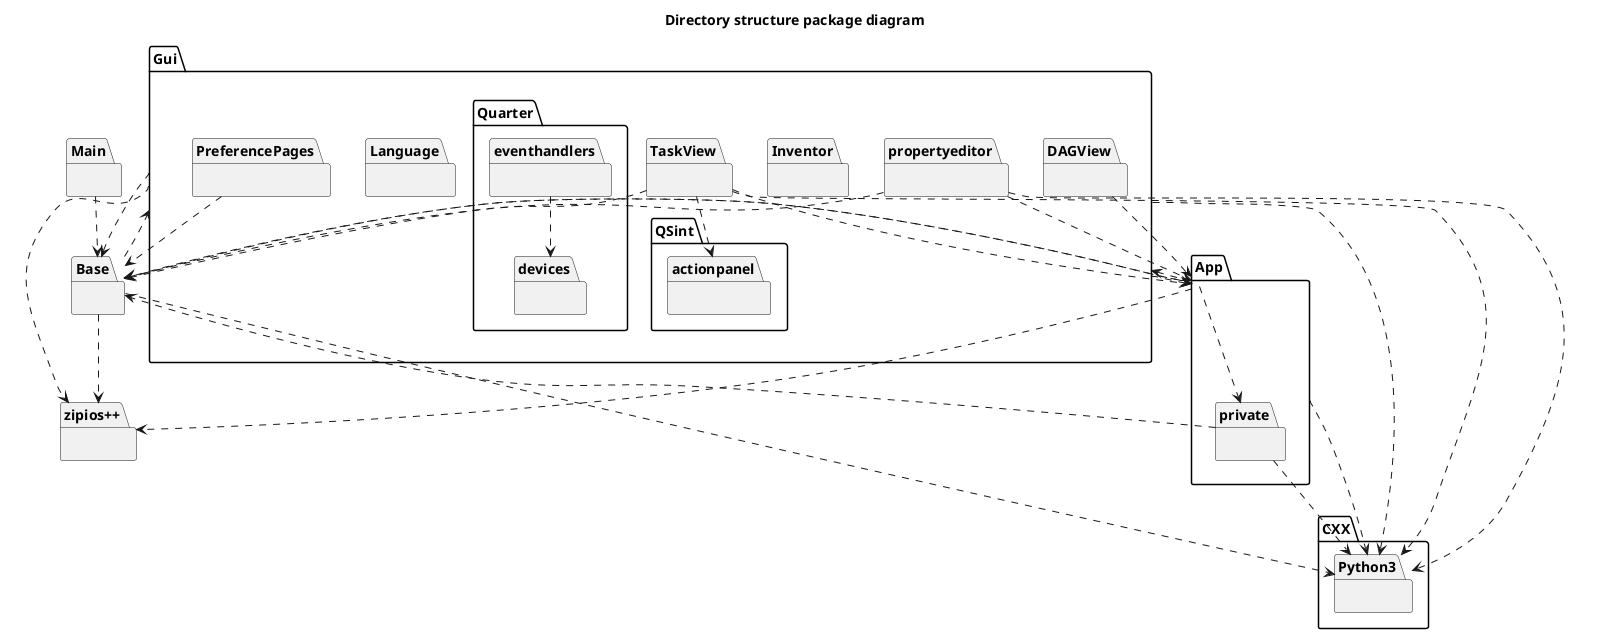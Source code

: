 @startuml
title Directory structure package diagram
package [Base] as C_0005614219575140048477 [[https://github.com/FreeCAD/FreeCAD/blob/2fcc5317fe3aee96ca73475986a577719fc78e20/src/Base/Bitmask.h#L50{Base}]] {
}
package [CXX] as C_0012552770846824538855 {
package [Python3] as C_0008172255052158954565 [[https://github.com/FreeCAD/FreeCAD/blob/2fcc5317fe3aee96ca73475986a577719fc78e20/src/CXX/Python3/IndirectPythonInterface.hxx#L46{Python3}]] {
}
}
package [App] as C_0018282610363821501524 [[https://github.com/FreeCAD/FreeCAD/blob/2fcc5317fe3aee96ca73475986a577719fc78e20/src/App/StringHasher.h#L77{App}]] {
package [private] as C_0010178325092448727234 [[https://github.com/FreeCAD/FreeCAD/blob/2fcc5317fe3aee96ca73475986a577719fc78e20/src/App/private/DocumentP.h#L61{private}]] {
}
}
package [zipios++] as C_0017926030292468339268 [[https://github.com/FreeCAD/FreeCAD/blob/2fcc5317fe3aee96ca73475986a577719fc78e20/src/zipios++/fcollexceptions.h#L16{zipios++}]] {
}
package [Gui] as C_0002504077655750104390 [[https://github.com/FreeCAD/FreeCAD/blob/2fcc5317fe3aee96ca73475986a577719fc78e20/src/Gui/Namespace.h#L30{Gui}]] {
package [TaskView] as C_0008021777784014620389 [[https://github.com/FreeCAD/FreeCAD/blob/2fcc5317fe3aee96ca73475986a577719fc78e20/src/Gui/TaskView/TaskWatcher.h#L39{TaskView}]] {
}
package [Inventor] as C_0001200905698125414962 [[https://github.com/FreeCAD/FreeCAD/blob/2fcc5317fe3aee96ca73475986a577719fc78e20/src/Gui/Inventor/SoAutoZoomTranslation.h#L33{Inventor}]] {
}
package [Quarter] as C_0005380253198368622884 [[https://github.com/FreeCAD/FreeCAD/blob/2fcc5317fe3aee96ca73475986a577719fc78e20/src/Gui/Quarter/QuarterWidget.h#L61{Quarter}]] {
package [devices] as C_0010172465430447091983 [[https://github.com/FreeCAD/FreeCAD/blob/2fcc5317fe3aee96ca73475986a577719fc78e20/src/Gui/Quarter/devices/InputDevice.h#L47{devices}]] {
}
package [eventhandlers] as C_0018153050769026308712 [[https://github.com/FreeCAD/FreeCAD/blob/2fcc5317fe3aee96ca73475986a577719fc78e20/src/Gui/Quarter/eventhandlers/EventFilter.h#L46{eventhandlers}]] {
}
}
package [QSint] as C_0010447957676976165864 {
package [actionpanel] as C_0004798223921107973867 [[https://github.com/FreeCAD/FreeCAD/blob/2fcc5317fe3aee96ca73475986a577719fc78e20/src/Gui/QSint/actionpanel/actionlabel.h#L68{actionpanel}]] {
}
}
package [propertyeditor] as C_0005100577855875982328 [[https://github.com/FreeCAD/FreeCAD/blob/2fcc5317fe3aee96ca73475986a577719fc78e20/src/Gui/propertyeditor/PropertyItem.h#L89{propertyeditor}]] {
}
package [PreferencePages] as C_0018258800731671578684 [[https://github.com/FreeCAD/FreeCAD/blob/2fcc5317fe3aee96ca73475986a577719fc78e20/src/Gui/PreferencePages/DlgSettings3DViewImp.h#L41{PreferencePages}]] {
}
package [Language] as C_0017908979207668318903 [[https://github.com/FreeCAD/FreeCAD/blob/2fcc5317fe3aee96ca73475986a577719fc78e20/src/Gui/Language/Translator.h#L50{Language}]] {
}
package [DAGView] as C_0002246293680730342513 [[https://github.com/FreeCAD/FreeCAD/blob/2fcc5317fe3aee96ca73475986a577719fc78e20/src/Gui/DAGView/DAGRectItem.h#L37{DAGView}]] {
}
}
package [Main] as C_0014972771322587909173 [[https://github.com/FreeCAD/FreeCAD/blob/2fcc5317fe3aee96ca73475986a577719fc78e20/src/Main/FreeCADGuiPy.cpp#L61{Main}]] {
}
C_0005614219575140048477 ..> C_0017926030292468339268 [[https://github.com/FreeCAD/FreeCAD/blob/2fcc5317fe3aee96ca73475986a577719fc78e20/src/Base/Reader.h#L253{}]]
C_0005614219575140048477 ..> C_0008172255052158954565 [[https://github.com/FreeCAD/FreeCAD/blob/2fcc5317fe3aee96ca73475986a577719fc78e20/src/Base/SmartPtrPy.h#L64{}]]
C_0005614219575140048477 ..> C_0018282610363821501524 [[https://github.com/FreeCAD/FreeCAD/blob/2fcc5317fe3aee96ca73475986a577719fc78e20/src/Base/SmartPtrPy.h#L64{}]]
C_0005614219575140048477 ..> C_0002504077655750104390 [[https://github.com/FreeCAD/FreeCAD/blob/2fcc5317fe3aee96ca73475986a577719fc78e20/src/Base/Rotation.h#L45{}]]
C_0018282610363821501524 ..> C_0005614219575140048477 [[https://github.com/FreeCAD/FreeCAD/blob/2fcc5317fe3aee96ca73475986a577719fc78e20/src/App/StringHasher.h#L316{}]]
C_0018282610363821501524 ..> C_0008172255052158954565 [[https://github.com/FreeCAD/FreeCAD/blob/2fcc5317fe3aee96ca73475986a577719fc78e20/src/App/StringIDPyImp.cpp#L52{}]]
C_0018282610363821501524 ..> C_0010178325092448727234 [[https://github.com/FreeCAD/FreeCAD/blob/2fcc5317fe3aee96ca73475986a577719fc78e20/src/App/Document.h#L604{}]]
C_0018282610363821501524 ..> C_0017926030292468339268 [[https://github.com/FreeCAD/FreeCAD/blob/2fcc5317fe3aee96ca73475986a577719fc78e20/src/App/MergeDocuments.h#L58{}]]
C_0018282610363821501524 ..> C_0002504077655750104390 [[https://github.com/FreeCAD/FreeCAD/blob/2fcc5317fe3aee96ca73475986a577719fc78e20/src/App/DocumentObject.h#L272{}]]
C_0010178325092448727234 ..> C_0008172255052158954565 [[https://github.com/FreeCAD/FreeCAD/blob/2fcc5317fe3aee96ca73475986a577719fc78e20/src/App/private/DocumentP.h#L74{}]]
C_0010178325092448727234 ..> C_0005614219575140048477 [[https://github.com/FreeCAD/FreeCAD/blob/2fcc5317fe3aee96ca73475986a577719fc78e20/src/App/private/DocumentP.h#L85{}]]
C_0002504077655750104390 ..> C_0005614219575140048477 [[https://github.com/FreeCAD/FreeCAD/blob/2fcc5317fe3aee96ca73475986a577719fc78e20/src/Gui/NavigationStyle.h#L70{}]]
C_0002504077655750104390 ..> C_0018282610363821501524 [[https://github.com/FreeCAD/FreeCAD/blob/2fcc5317fe3aee96ca73475986a577719fc78e20/src/Gui/SelectionObject.h#L53{}]]
C_0002504077655750104390 ..> C_0008172255052158954565 [[https://github.com/FreeCAD/FreeCAD/blob/2fcc5317fe3aee96ca73475986a577719fc78e20/src/Gui/SelectionFilter.h#L139{}]]
C_0002504077655750104390 ..> C_0017926030292468339268 [[https://github.com/FreeCAD/FreeCAD/blob/2fcc5317fe3aee96ca73475986a577719fc78e20/src/Gui/MergeDocuments.h#L57{}]]
C_0008021777784014620389 ..> C_0004798223921107973867 [[https://github.com/FreeCAD/FreeCAD/blob/2fcc5317fe3aee96ca73475986a577719fc78e20/src/Gui/TaskView/TaskView.h#L60{}]]
C_0008021777784014620389 ..> C_0005614219575140048477 [[https://github.com/FreeCAD/FreeCAD/blob/2fcc5317fe3aee96ca73475986a577719fc78e20/src/Gui/TaskView/TaskView.h#L150{}]]
C_0008021777784014620389 ..> C_0018282610363821501524 [[https://github.com/FreeCAD/FreeCAD/blob/2fcc5317fe3aee96ca73475986a577719fc78e20/src/Gui/TaskView/TaskView.h#L185{}]]
C_0008021777784014620389 ..> C_0008172255052158954565 [[https://github.com/FreeCAD/FreeCAD/blob/2fcc5317fe3aee96ca73475986a577719fc78e20/src/Gui/TaskView/TaskDialogPython.h#L43{}]]
C_0018153050769026308712 ..> C_0010172465430447091983 [[https://github.com/FreeCAD/FreeCAD/blob/2fcc5317fe3aee96ca73475986a577719fc78e20/src/Gui/Quarter/eventhandlers/EventFilter.h#L53{}]]
C_0005100577855875982328 ..> C_0005614219575140048477 [[https://github.com/FreeCAD/FreeCAD/blob/2fcc5317fe3aee96ca73475986a577719fc78e20/src/Gui/propertyeditor/PropertyItem.h#L89{}]]
C_0005100577855875982328 ..> C_0018282610363821501524 [[https://github.com/FreeCAD/FreeCAD/blob/2fcc5317fe3aee96ca73475986a577719fc78e20/src/Gui/propertyeditor/PropertyItem.h#L216{}]]
C_0005100577855875982328 ..> C_0008172255052158954565 [[https://github.com/FreeCAD/FreeCAD/blob/2fcc5317fe3aee96ca73475986a577719fc78e20/src/Gui/propertyeditor/PropertyItem.h#L207{}]]
C_0018258800731671578684 ..> C_0005614219575140048477 [[https://github.com/FreeCAD/FreeCAD/blob/2fcc5317fe3aee96ca73475986a577719fc78e20/src/Gui/PreferencePages/DlgSettingsUI.cpp#L191{}]]
C_0002246293680730342513 ..> C_0018282610363821501524 [[https://github.com/FreeCAD/FreeCAD/blob/2fcc5317fe3aee96ca73475986a577719fc78e20/src/Gui/DAGView/DAGModelGraph.h#L236{}]]
C_0014972771322587909173 ..> C_0005614219575140048477 [[https://github.com/FreeCAD/FreeCAD/blob/2fcc5317fe3aee96ca73475986a577719fc78e20/src/Main/MainGui.cpp#L94{}]]

'Generated with clang-uml, version 0.6.0
'LLVM version Ubuntu clang version 19.1.1 (1ubuntu1)
@enduml
